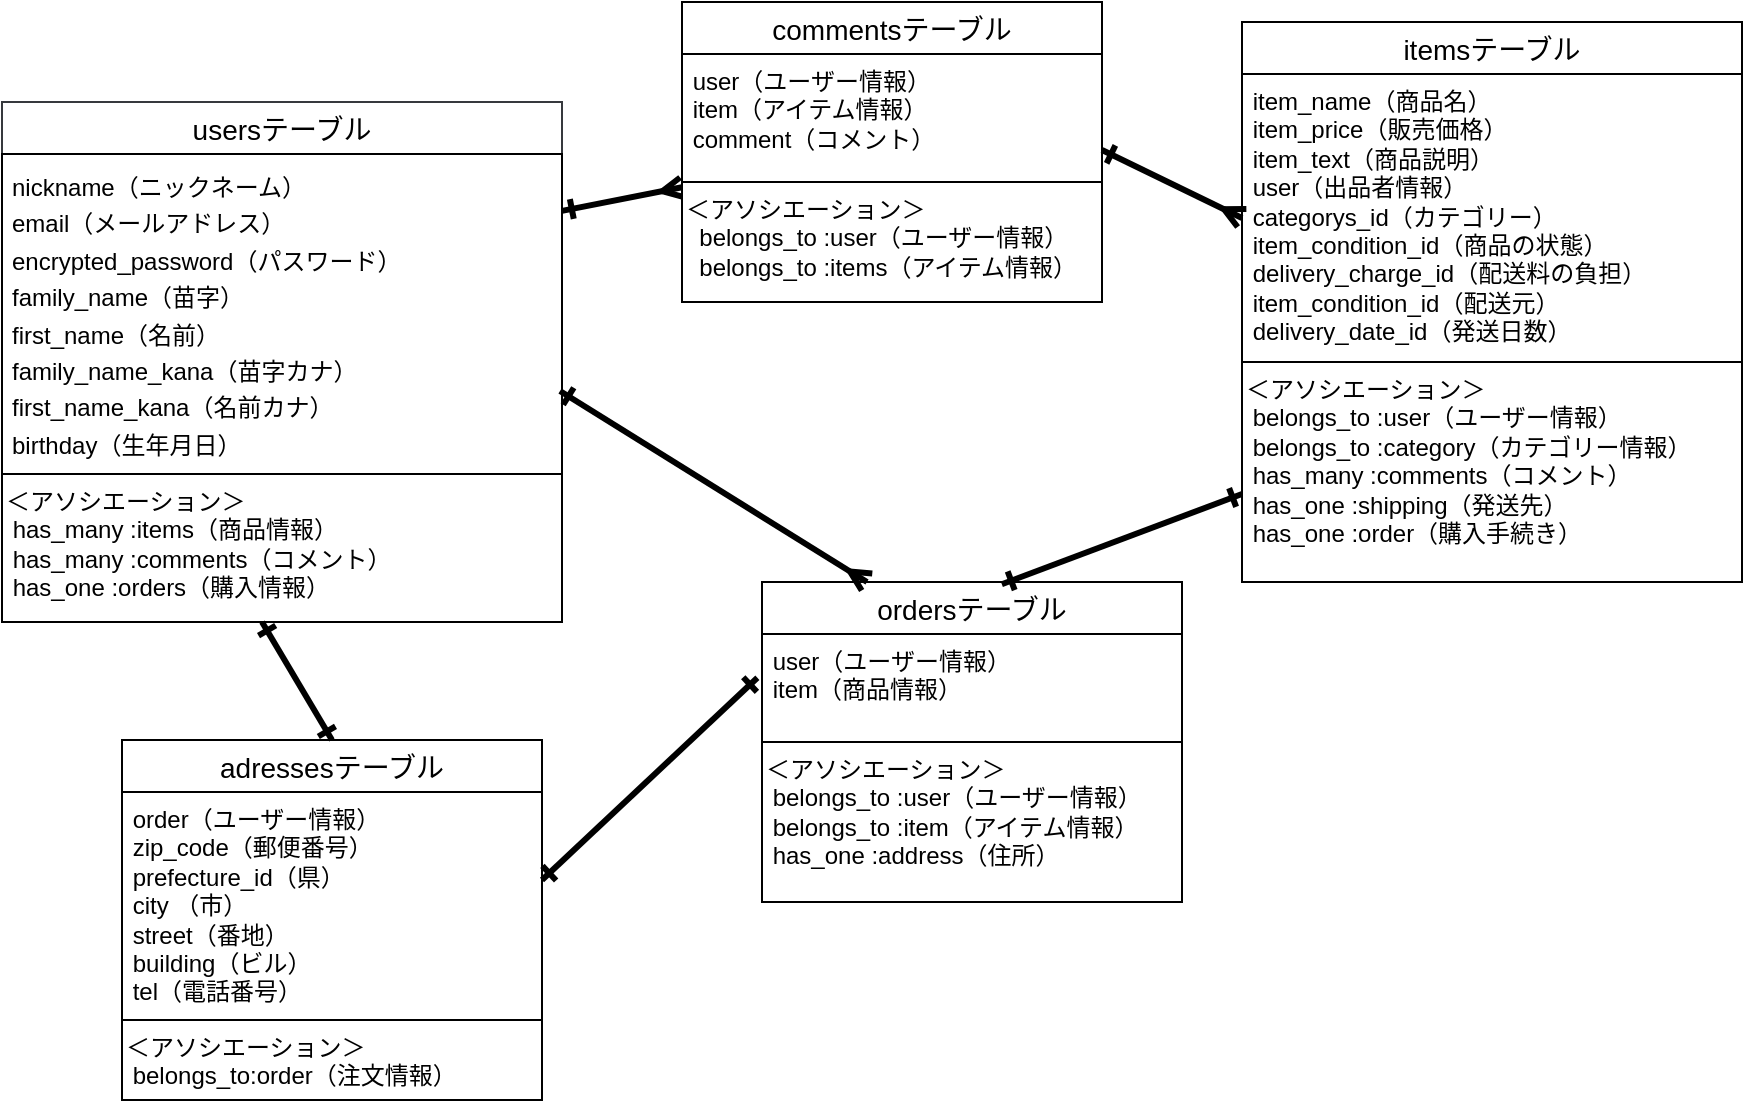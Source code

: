 <mxfile>
    <diagram id="itxwUqQJcCrAALwELdxe" name="ページ1">
        <mxGraphModel dx="458" dy="787" grid="1" gridSize="10" guides="1" tooltips="1" connect="1" arrows="1" fold="1" page="1" pageScale="1" pageWidth="2000" pageHeight="1500" background="#ffffff" math="0" shadow="0">
            <root>
                <mxCell id="0"/>
                <mxCell id="1" parent="0"/>
                <mxCell id="47" style="edgeStyle=none;html=1;strokeWidth=3;endArrow=ERmany;endFill=0;startArrow=ERone;startFill=0;strokeColor=#000000;" parent="1" edge="1">
                    <mxGeometry relative="1" as="geometry">
                        <mxPoint x="410" y="344.459" as="sourcePoint"/>
                        <mxPoint x="470" y="332.656" as="targetPoint"/>
                    </mxGeometry>
                </mxCell>
                <mxCell id="2" value="usersテーブル" style="swimlane;fontStyle=0;childLayout=stackLayout;horizontal=1;startSize=26;horizontalStack=0;resizeParent=1;resizeParentMax=0;resizeLast=0;collapsible=1;marginBottom=0;align=center;fontSize=14;fillColor=#FFFFFF;strokeColor=#36393d;fontColor=#000000;" parent="1" vertex="1">
                    <mxGeometry x="130" y="290" width="280" height="260" as="geometry"/>
                </mxCell>
                <mxCell id="75" value="&lt;table style=&quot;&quot; class=&quot;simple-table&quot; id=&quot;9bd185af-1321-4c39-ab8a-a43b24b46830&quot;&gt;&lt;tbody&gt;&lt;tr id=&quot;a2c3a442-52ed-4d08-809d-d97ec05c8d3c&quot;&gt;&lt;td style=&quot;width: 248px;&quot; class=&quot;&quot; id=&quot;:SyN&quot;&gt;nickname（ニックネーム）&lt;/td&gt;&lt;/tr&gt;&lt;tr id=&quot;347a06f4-fe62-43ce-8f1f-9031ac4db5f0&quot;&gt;&lt;td style=&quot;width: 248px;&quot; class=&quot;&quot; id=&quot;:SyN&quot;&gt;email（メールアドレス）&lt;/td&gt;&lt;/tr&gt;&lt;tr id=&quot;c9671967-ed56-4b54-a96a-01b75f40e549&quot;&gt;&lt;td style=&quot;width: 248px;&quot; class=&quot;&quot; id=&quot;:SyN&quot;&gt;encrypted_password（パスワード）&lt;/td&gt;&lt;/tr&gt;&lt;tr id=&quot;ae64fb5e-827f-4219-a7c3-fcb88f4b489c&quot;&gt;&lt;td style=&quot;width: 248px;&quot; class=&quot;&quot; id=&quot;:SyN&quot;&gt;family_name（苗字）&lt;/td&gt;&lt;/tr&gt;&lt;tr id=&quot;817beb4f-c22e-435a-bb0d-8ec43aee03ff&quot;&gt;&lt;td style=&quot;width: 248px;&quot; class=&quot;&quot; id=&quot;:SyN&quot;&gt;first_name（名前）&lt;/td&gt;&lt;/tr&gt;&lt;tr id=&quot;5f4b0c21-7f36-498a-b97f-b03def7bd669&quot;&gt;&lt;td style=&quot;width: 248px;&quot; class=&quot;&quot; id=&quot;:SyN&quot;&gt;family_name_kana（苗字カナ）&lt;/td&gt;&lt;/tr&gt;&lt;tr id=&quot;3c18e8ee-b369-42ff-94bb-101354c91507&quot;&gt;&lt;td style=&quot;width: 248px;&quot; class=&quot;&quot; id=&quot;:SyN&quot;&gt;first_name_kana（名前カナ）&lt;/td&gt;&lt;/tr&gt;&lt;tr id=&quot;883e62f7-6aa8-416e-98df-8fdb998d4b7d&quot;&gt;&lt;td style=&quot;width: 248px;&quot; class=&quot;&quot; id=&quot;:SyN&quot;&gt;birthday（生年月日）&lt;/td&gt;&lt;/tr&gt;&lt;/tbody&gt;&lt;/table&gt;" style="text;whiteSpace=wrap;html=1;align=left;fillColor=#FFFFFF;fontColor=#000000;strokeColor=#000000;" parent="2" vertex="1">
                    <mxGeometry y="26" width="280" height="160" as="geometry"/>
                </mxCell>
                <mxCell id="8" value="&lt;div&gt;＜アソシエーション＞&lt;/div&gt;&lt;div&gt;&amp;nbsp;has_many :items（商品情報）&lt;/div&gt;&lt;div&gt;&amp;nbsp;has_many :comments（コメント）&lt;/div&gt;&lt;div&gt;&amp;nbsp;has_one :orders（購入情報）&lt;/div&gt;" style="text;whiteSpace=wrap;html=1;align=left;fillColor=#FFFFFF;fontColor=#000000;strokeColor=#000000;" parent="2" vertex="1">
                    <mxGeometry y="186" width="280" height="74" as="geometry"/>
                </mxCell>
                <mxCell id="9" value="itemsテーブル" style="swimlane;fontStyle=0;childLayout=stackLayout;horizontal=1;startSize=26;horizontalStack=0;resizeParent=1;resizeParentMax=0;resizeLast=0;collapsible=1;marginBottom=0;align=center;fontSize=14;labelBackgroundColor=none;fillColor=#FFFFFF;strokeColor=#000000;fontColor=#000000;" parent="1" vertex="1">
                    <mxGeometry x="750" y="250" width="250" height="280" as="geometry"/>
                </mxCell>
                <mxCell id="13" value="&amp;nbsp;item_name（商品名）&lt;br&gt;&amp;nbsp;item_price（販売価格）&lt;br&gt;&amp;nbsp;item_text（商品説明）&lt;br&gt;&amp;nbsp;user（出品者情報）&lt;br&gt;&amp;nbsp;categorys_id（カテゴリー）&lt;br&gt;&amp;nbsp;item_condition_id（商品の状態）&lt;br&gt;&amp;nbsp;delivery_charge_id（配送料の負担）&lt;br&gt;&amp;nbsp;item_condition_id（配送元）&lt;br&gt;&amp;nbsp;delivery_date_id（発送日数）" style="text;whiteSpace=wrap;html=1;fillColor=#FFFFFF;fontColor=#000000;strokeColor=#000000;" parent="9" vertex="1">
                    <mxGeometry y="26" width="250" height="144" as="geometry"/>
                </mxCell>
                <mxCell id="15" value="＜アソシエーション＞&lt;br&gt;&amp;nbsp;belongs_to :user（ユーザー情報）&lt;br&gt;&amp;nbsp;belongs_to :category（カテゴリー情報）&lt;br&gt;&amp;nbsp;has_many :comments（コメント）&lt;br&gt;&amp;nbsp;has_one :shipping（発送先）&lt;br&gt;&amp;nbsp;has_one :order（購入手続き）" style="text;whiteSpace=wrap;html=1;fillColor=#FFFFFF;fontColor=#000000;strokeColor=#000000;" parent="9" vertex="1">
                    <mxGeometry y="170" width="250" height="110" as="geometry"/>
                </mxCell>
                <mxCell id="28" value="commentsテーブル" style="swimlane;fontStyle=0;childLayout=stackLayout;horizontal=1;startSize=26;horizontalStack=0;resizeParent=1;resizeParentMax=0;resizeLast=0;collapsible=1;marginBottom=0;align=center;fontSize=14;labelBackgroundColor=none;fillColor=#FFFFFF;fontColor=#000000;strokeColor=#000000;" parent="1" vertex="1">
                    <mxGeometry x="470" y="240" width="210" height="150" as="geometry"/>
                </mxCell>
                <mxCell id="29" value="&amp;nbsp;user（ユーザー情報）&amp;nbsp;&lt;br&gt;&lt;table class=&quot;simple-table&quot; id=&quot;c509d5a9-f7ad-4049-bf6b-777b817cd967&quot;&gt;&lt;/table&gt;&amp;nbsp;item（アイテム情報）&lt;table class=&quot;simple-table&quot; id=&quot;c509d5a9-f7ad-4049-bf6b-777b817cd967&quot;&gt;&lt;/table&gt;&amp;nbsp;comment（コメント）&lt;table class=&quot;simple-table&quot; id=&quot;c509d5a9-f7ad-4049-bf6b-777b817cd967&quot;&gt;&lt;/table&gt;" style="text;whiteSpace=wrap;html=1;fontColor=#000000;fillColor=#FFFFFF;strokeColor=#000000;" parent="28" vertex="1">
                    <mxGeometry y="26" width="210" height="64" as="geometry"/>
                </mxCell>
                <mxCell id="30" value="&lt;div&gt;＜アソシエーション＞&lt;/div&gt;&lt;div&gt;&amp;nbsp; belongs_to :user（ユーザー情報）&amp;nbsp;&lt;/div&gt;&lt;div&gt;&amp;nbsp; belongs_to :items（アイテム情報）&lt;/div&gt;" style="text;whiteSpace=wrap;html=1;fontColor=#000000;fillColor=#FFFFFF;strokeColor=#000000;" parent="28" vertex="1">
                    <mxGeometry y="90" width="210" height="60" as="geometry"/>
                </mxCell>
                <mxCell id="32" value="ordersテーブル" style="swimlane;fontStyle=0;childLayout=stackLayout;horizontal=1;startSize=26;horizontalStack=0;resizeParent=1;resizeParentMax=0;resizeLast=0;collapsible=1;marginBottom=0;align=center;fontSize=14;labelBackgroundColor=none;fillColor=#FFFFFF;fontColor=#000000;strokeColor=#000000;" parent="1" vertex="1">
                    <mxGeometry x="510" y="530" width="210" height="160" as="geometry"/>
                </mxCell>
                <mxCell id="33" value="&lt;div&gt;&amp;nbsp;user（ユーザー情報）&lt;/div&gt;&lt;div&gt;&amp;nbsp;item（商品情報）&lt;/div&gt;" style="text;whiteSpace=wrap;html=1;fillColor=#FFFFFF;fontColor=#000000;strokeColor=#000000;" parent="32" vertex="1">
                    <mxGeometry y="26" width="210" height="54" as="geometry"/>
                </mxCell>
                <mxCell id="42" value="&lt;div&gt;＜アソシエーション＞&lt;/div&gt;&lt;div&gt;&amp;nbsp;belongs_to :user（ユーザー情報）&lt;/div&gt;&lt;div&gt;&amp;nbsp;belongs_to :item（アイテム情報）&lt;br&gt;&amp;nbsp;has_one :address（住所）&lt;/div&gt;" style="text;whiteSpace=wrap;html=1;fillColor=#FFFFFF;fontColor=#000000;strokeColor=#000000;" parent="32" vertex="1">
                    <mxGeometry y="80" width="210" height="80" as="geometry"/>
                </mxCell>
                <mxCell id="48" style="edgeStyle=none;html=1;strokeWidth=3;endArrow=ERmany;endFill=0;startArrow=ERone;startFill=0;strokeColor=#000000;exitX=1;exitY=0.25;exitDx=0;exitDy=0;entryX=0.25;entryY=0;entryDx=0;entryDy=0;" parent="1" target="32" edge="1">
                    <mxGeometry relative="1" as="geometry">
                        <mxPoint x="409" y="434.5" as="sourcePoint"/>
                        <mxPoint x="571.95" y="533" as="targetPoint"/>
                    </mxGeometry>
                </mxCell>
                <mxCell id="49" style="edgeStyle=none;html=1;strokeWidth=3;endArrow=ERmany;endFill=0;startArrow=ERone;startFill=0;entryX=0;entryY=0.5;entryDx=0;entryDy=0;strokeColor=#000000;exitX=1;exitY=0.75;exitDx=0;exitDy=0;" parent="1" source="29" target="13" edge="1">
                    <mxGeometry relative="1" as="geometry">
                        <mxPoint x="690" y="210" as="sourcePoint"/>
                        <mxPoint x="535.271" y="160" as="targetPoint"/>
                    </mxGeometry>
                </mxCell>
                <mxCell id="54" style="edgeStyle=none;html=1;strokeWidth=3;startArrow=ERone;startFill=0;endArrow=ERone;endFill=0;strokeColor=#000000;exitX=0.571;exitY=0.007;exitDx=0;exitDy=0;exitPerimeter=0;entryX=0;entryY=0.6;entryDx=0;entryDy=0;entryPerimeter=0;" parent="1" source="32" target="15" edge="1">
                    <mxGeometry relative="1" as="geometry">
                        <mxPoint x="670" y="591" as="sourcePoint"/>
                        <mxPoint x="750" y="501" as="targetPoint"/>
                    </mxGeometry>
                </mxCell>
                <mxCell id="58" value="adressesテーブル" style="swimlane;fontStyle=0;childLayout=stackLayout;horizontal=1;startSize=26;horizontalStack=0;resizeParent=1;resizeParentMax=0;resizeLast=0;collapsible=1;marginBottom=0;align=center;fontSize=14;labelBackgroundColor=none;fillColor=#FFFFFF;fontColor=#000000;strokeColor=#000000;" parent="1" vertex="1">
                    <mxGeometry x="190" y="609" width="210" height="140" as="geometry"/>
                </mxCell>
                <mxCell id="59" value="&lt;div&gt;&amp;nbsp;order（ユーザー情報）&lt;/div&gt;&lt;div&gt;&amp;nbsp;zip_code（郵便番号）&amp;nbsp;&lt;/div&gt;&lt;div&gt;&amp;nbsp;prefecture_id（県）&lt;br&gt;&lt;/div&gt;&lt;div&gt;&amp;nbsp;city&amp;nbsp;（市）&lt;/div&gt;&lt;div&gt;&amp;nbsp;street（番地）&lt;br&gt;&lt;/div&gt;&lt;div&gt;&amp;nbsp;building（ビル）&lt;/div&gt;&lt;div&gt;&amp;nbsp;tel（電話番号）&lt;/div&gt;" style="text;whiteSpace=wrap;html=1;fillColor=#FFFFFF;fontColor=#000000;strokeColor=#000000;" parent="58" vertex="1">
                    <mxGeometry y="26" width="210" height="114" as="geometry"/>
                </mxCell>
                <mxCell id="61" style="edgeStyle=none;html=1;exitX=0.5;exitY=0;exitDx=0;exitDy=0;strokeWidth=3;startArrow=ERone;startFill=0;endArrow=ERone;endFill=0;strokeColor=#000000;entryX=0.25;entryY=1;entryDx=0;entryDy=0;" parent="58" source="58" edge="1">
                    <mxGeometry relative="1" as="geometry">
                        <mxPoint x="90" y="151" as="sourcePoint"/>
                        <mxPoint x="70" y="-59" as="targetPoint"/>
                    </mxGeometry>
                </mxCell>
                <mxCell id="62" style="edgeStyle=none;html=1;strokeWidth=3;startArrow=ERone;startFill=0;endArrow=ERone;endFill=0;strokeColor=#000000;entryX=-0.011;entryY=0.405;entryDx=0;entryDy=0;entryPerimeter=0;exitX=1;exitY=0.5;exitDx=0;exitDy=0;" parent="1" source="58" target="33" edge="1">
                    <mxGeometry relative="1" as="geometry">
                        <mxPoint x="460" y="690" as="sourcePoint"/>
                        <mxPoint x="383.168" y="770" as="targetPoint"/>
                    </mxGeometry>
                </mxCell>
                <mxCell id="60" value="&lt;div&gt;＜アソシエーション＞&lt;/div&gt;&lt;div&gt;&amp;nbsp;belongs_to:order（注文情報）&lt;/div&gt;" style="text;whiteSpace=wrap;html=1;fillColor=#FFFFFF;fontColor=#000000;strokeColor=#000000;" parent="1" vertex="1">
                    <mxGeometry x="190" y="749" width="210" height="40" as="geometry"/>
                </mxCell>
                <mxCell id="63" style="edgeStyle=none;html=1;exitX=0.5;exitY=1;exitDx=0;exitDy=0;" parent="1" source="59" target="60" edge="1">
                    <mxGeometry relative="1" as="geometry"/>
                </mxCell>
            </root>
        </mxGraphModel>
    </diagram>
</mxfile>